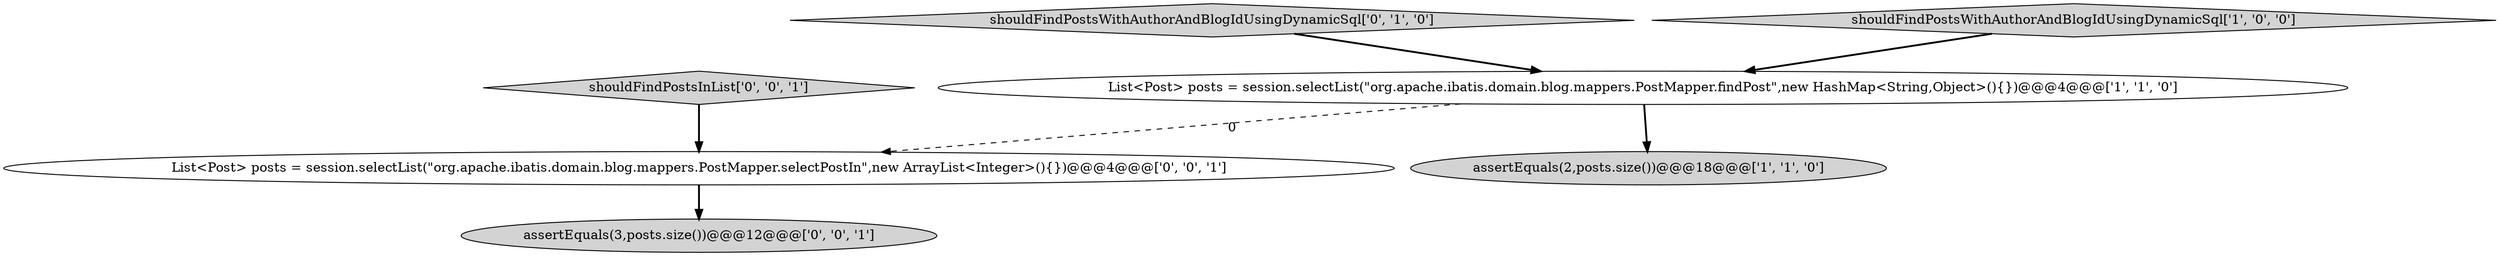 digraph {
0 [style = filled, label = "assertEquals(2,posts.size())@@@18@@@['1', '1', '0']", fillcolor = lightgray, shape = ellipse image = "AAA0AAABBB1BBB"];
6 [style = filled, label = "shouldFindPostsInList['0', '0', '1']", fillcolor = lightgray, shape = diamond image = "AAA0AAABBB3BBB"];
5 [style = filled, label = "List<Post> posts = session.selectList(\"org.apache.ibatis.domain.blog.mappers.PostMapper.selectPostIn\",new ArrayList<Integer>(){})@@@4@@@['0', '0', '1']", fillcolor = white, shape = ellipse image = "AAA0AAABBB3BBB"];
4 [style = filled, label = "assertEquals(3,posts.size())@@@12@@@['0', '0', '1']", fillcolor = lightgray, shape = ellipse image = "AAA0AAABBB3BBB"];
3 [style = filled, label = "shouldFindPostsWithAuthorAndBlogIdUsingDynamicSql['0', '1', '0']", fillcolor = lightgray, shape = diamond image = "AAA0AAABBB2BBB"];
2 [style = filled, label = "shouldFindPostsWithAuthorAndBlogIdUsingDynamicSql['1', '0', '0']", fillcolor = lightgray, shape = diamond image = "AAA0AAABBB1BBB"];
1 [style = filled, label = "List<Post> posts = session.selectList(\"org.apache.ibatis.domain.blog.mappers.PostMapper.findPost\",new HashMap<String,Object>(){})@@@4@@@['1', '1', '0']", fillcolor = white, shape = ellipse image = "AAA0AAABBB1BBB"];
6->5 [style = bold, label=""];
1->0 [style = bold, label=""];
1->5 [style = dashed, label="0"];
3->1 [style = bold, label=""];
2->1 [style = bold, label=""];
5->4 [style = bold, label=""];
}
